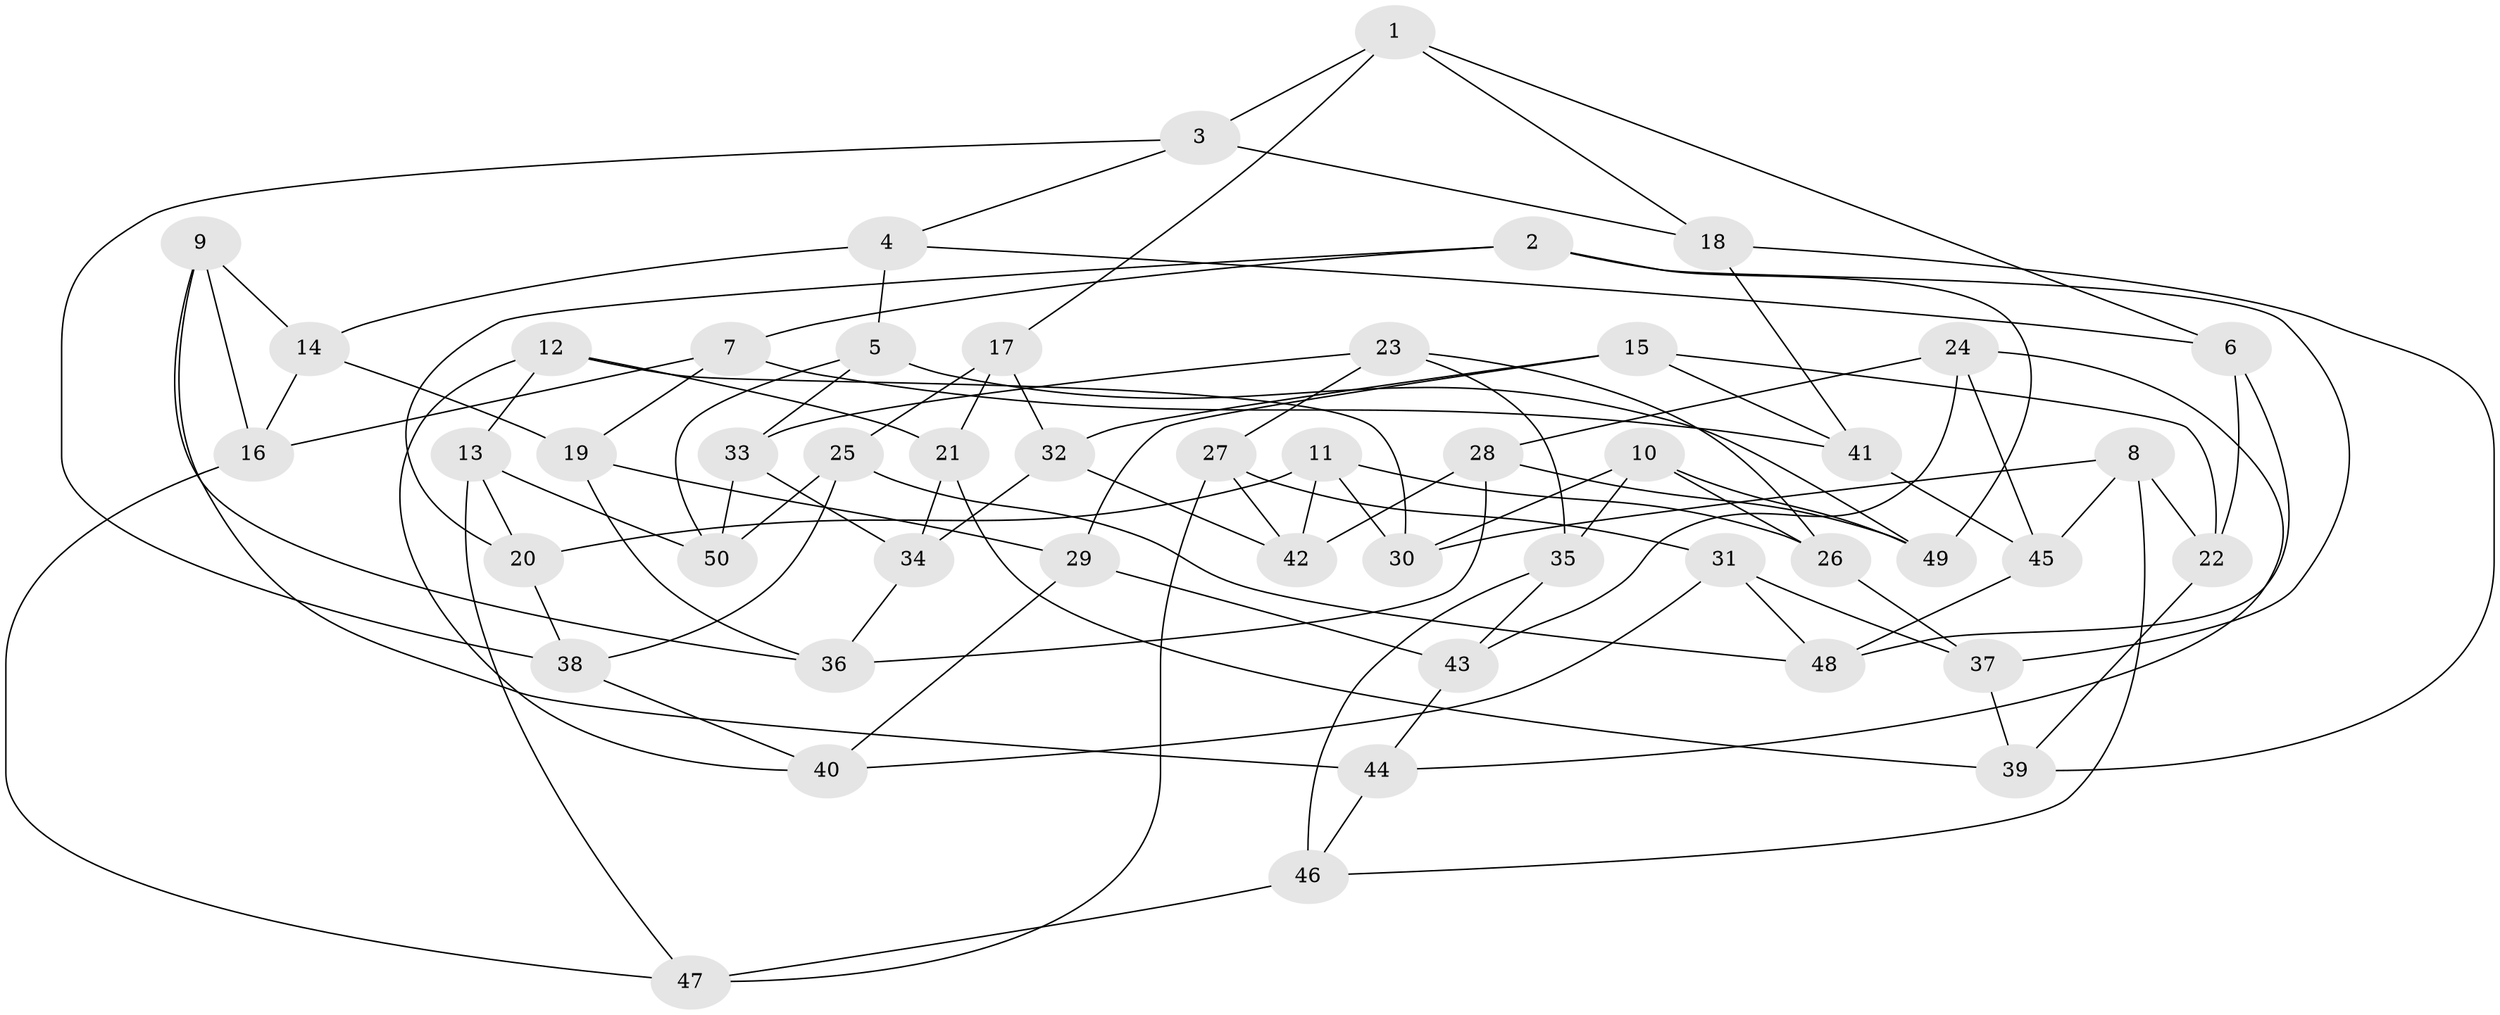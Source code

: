 // Generated by graph-tools (version 1.1) at 2025/50/03/09/25 03:50:48]
// undirected, 50 vertices, 100 edges
graph export_dot {
graph [start="1"]
  node [color=gray90,style=filled];
  1;
  2;
  3;
  4;
  5;
  6;
  7;
  8;
  9;
  10;
  11;
  12;
  13;
  14;
  15;
  16;
  17;
  18;
  19;
  20;
  21;
  22;
  23;
  24;
  25;
  26;
  27;
  28;
  29;
  30;
  31;
  32;
  33;
  34;
  35;
  36;
  37;
  38;
  39;
  40;
  41;
  42;
  43;
  44;
  45;
  46;
  47;
  48;
  49;
  50;
  1 -- 17;
  1 -- 18;
  1 -- 3;
  1 -- 6;
  2 -- 20;
  2 -- 49;
  2 -- 37;
  2 -- 7;
  3 -- 38;
  3 -- 4;
  3 -- 18;
  4 -- 14;
  4 -- 5;
  4 -- 6;
  5 -- 49;
  5 -- 50;
  5 -- 33;
  6 -- 22;
  6 -- 48;
  7 -- 19;
  7 -- 41;
  7 -- 16;
  8 -- 30;
  8 -- 46;
  8 -- 45;
  8 -- 22;
  9 -- 36;
  9 -- 44;
  9 -- 14;
  9 -- 16;
  10 -- 30;
  10 -- 49;
  10 -- 26;
  10 -- 35;
  11 -- 20;
  11 -- 30;
  11 -- 26;
  11 -- 42;
  12 -- 40;
  12 -- 30;
  12 -- 13;
  12 -- 21;
  13 -- 47;
  13 -- 50;
  13 -- 20;
  14 -- 16;
  14 -- 19;
  15 -- 32;
  15 -- 29;
  15 -- 41;
  15 -- 22;
  16 -- 47;
  17 -- 25;
  17 -- 21;
  17 -- 32;
  18 -- 41;
  18 -- 39;
  19 -- 29;
  19 -- 36;
  20 -- 38;
  21 -- 39;
  21 -- 34;
  22 -- 39;
  23 -- 27;
  23 -- 35;
  23 -- 26;
  23 -- 33;
  24 -- 43;
  24 -- 44;
  24 -- 28;
  24 -- 45;
  25 -- 50;
  25 -- 48;
  25 -- 38;
  26 -- 37;
  27 -- 42;
  27 -- 31;
  27 -- 47;
  28 -- 42;
  28 -- 49;
  28 -- 36;
  29 -- 43;
  29 -- 40;
  31 -- 48;
  31 -- 37;
  31 -- 40;
  32 -- 34;
  32 -- 42;
  33 -- 34;
  33 -- 50;
  34 -- 36;
  35 -- 43;
  35 -- 46;
  37 -- 39;
  38 -- 40;
  41 -- 45;
  43 -- 44;
  44 -- 46;
  45 -- 48;
  46 -- 47;
}
